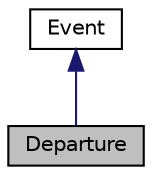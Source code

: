 digraph "Departure"
{
 // LATEX_PDF_SIZE
  edge [fontname="Helvetica",fontsize="10",labelfontname="Helvetica",labelfontsize="10"];
  node [fontname="Helvetica",fontsize="10",shape=record];
  Node1 [label="Departure",height=0.2,width=0.4,color="black", fillcolor="grey75", style="filled", fontcolor="black",tooltip="classe representant l'évènement de départ d'un client de la banque'"];
  Node2 -> Node1 [dir="back",color="midnightblue",fontsize="10",style="solid",fontname="Helvetica"];
  Node2 [label="Event",height=0.2,width=0.4,color="black", fillcolor="white", style="filled",URL="$class_event.html",tooltip="classe representant un évènement de la simulation comme l'arrivée et le départ d'un client dans la ba..."];
}
